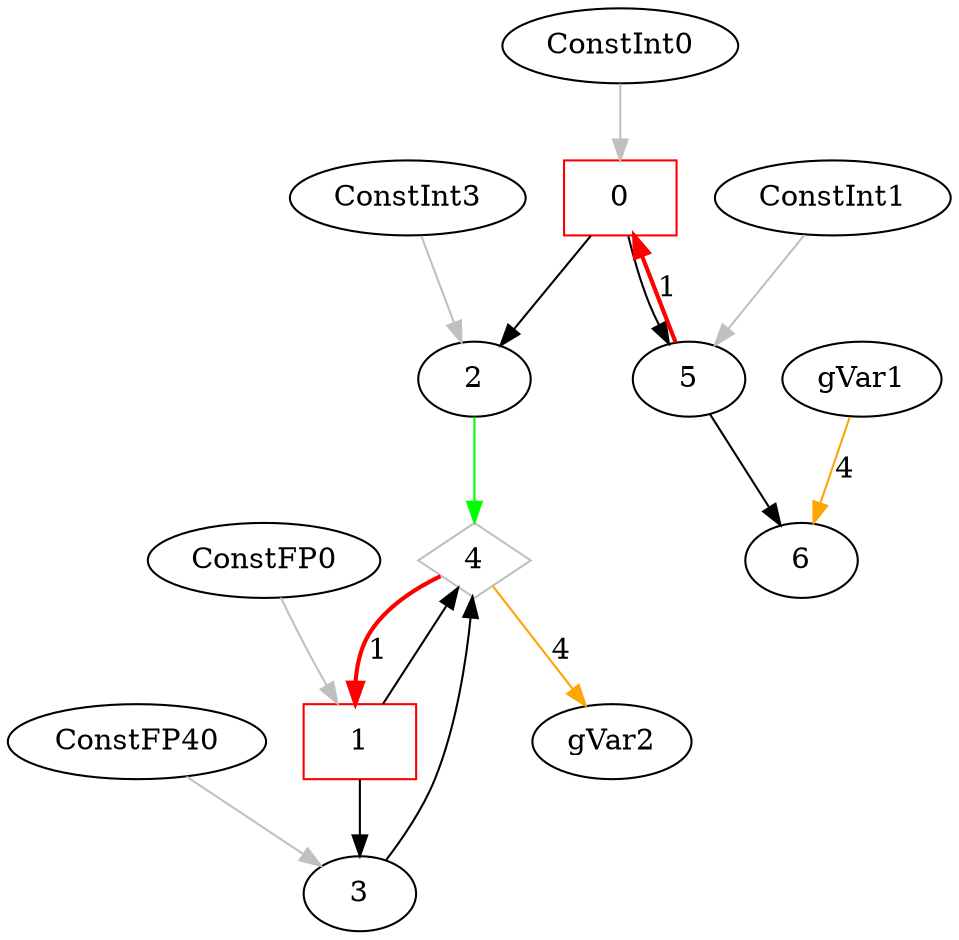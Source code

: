 digraph loop_18 { 
{
0 [shape=box, color=red, label="0"];

1 [shape=box, color=red, label="1"];

2 [color=black, label="2"];

3 [color=black, label="3"];

4 [shape=diamond, color=gray, label="4"];

5 [color=black, label="5"];

6 [color=black, label="6"];

7 [color=black, label="ConstInt0"];

8 [color=black, label="ConstFP0"];

9 [color=black, label="ConstInt3"];

10 [color=black, label="ConstFP40"];

11 [color=black, label="ConstInt1"];

12 [color=black, label="gVar1"];

115 [color=black, label="gVar2"];
5 -> 0 [style=bold, color=red, label=1] 
7 -> 0 [color=gray]
4 -> 1 [style=bold, color=red, label=1] 
8 -> 1 [color=gray]
0 -> 2
9 -> 2 [color=gray]
1 -> 3
10 -> 3 [color=gray]
2 -> 4 [color=green ]
3 -> 4
1 -> 4
0 -> 5
11 -> 5 [color=gray]
5 -> 6
12 -> 6 [color=orange, label=4] 
4 -> 115 [color=orange, label=4] 

}

}